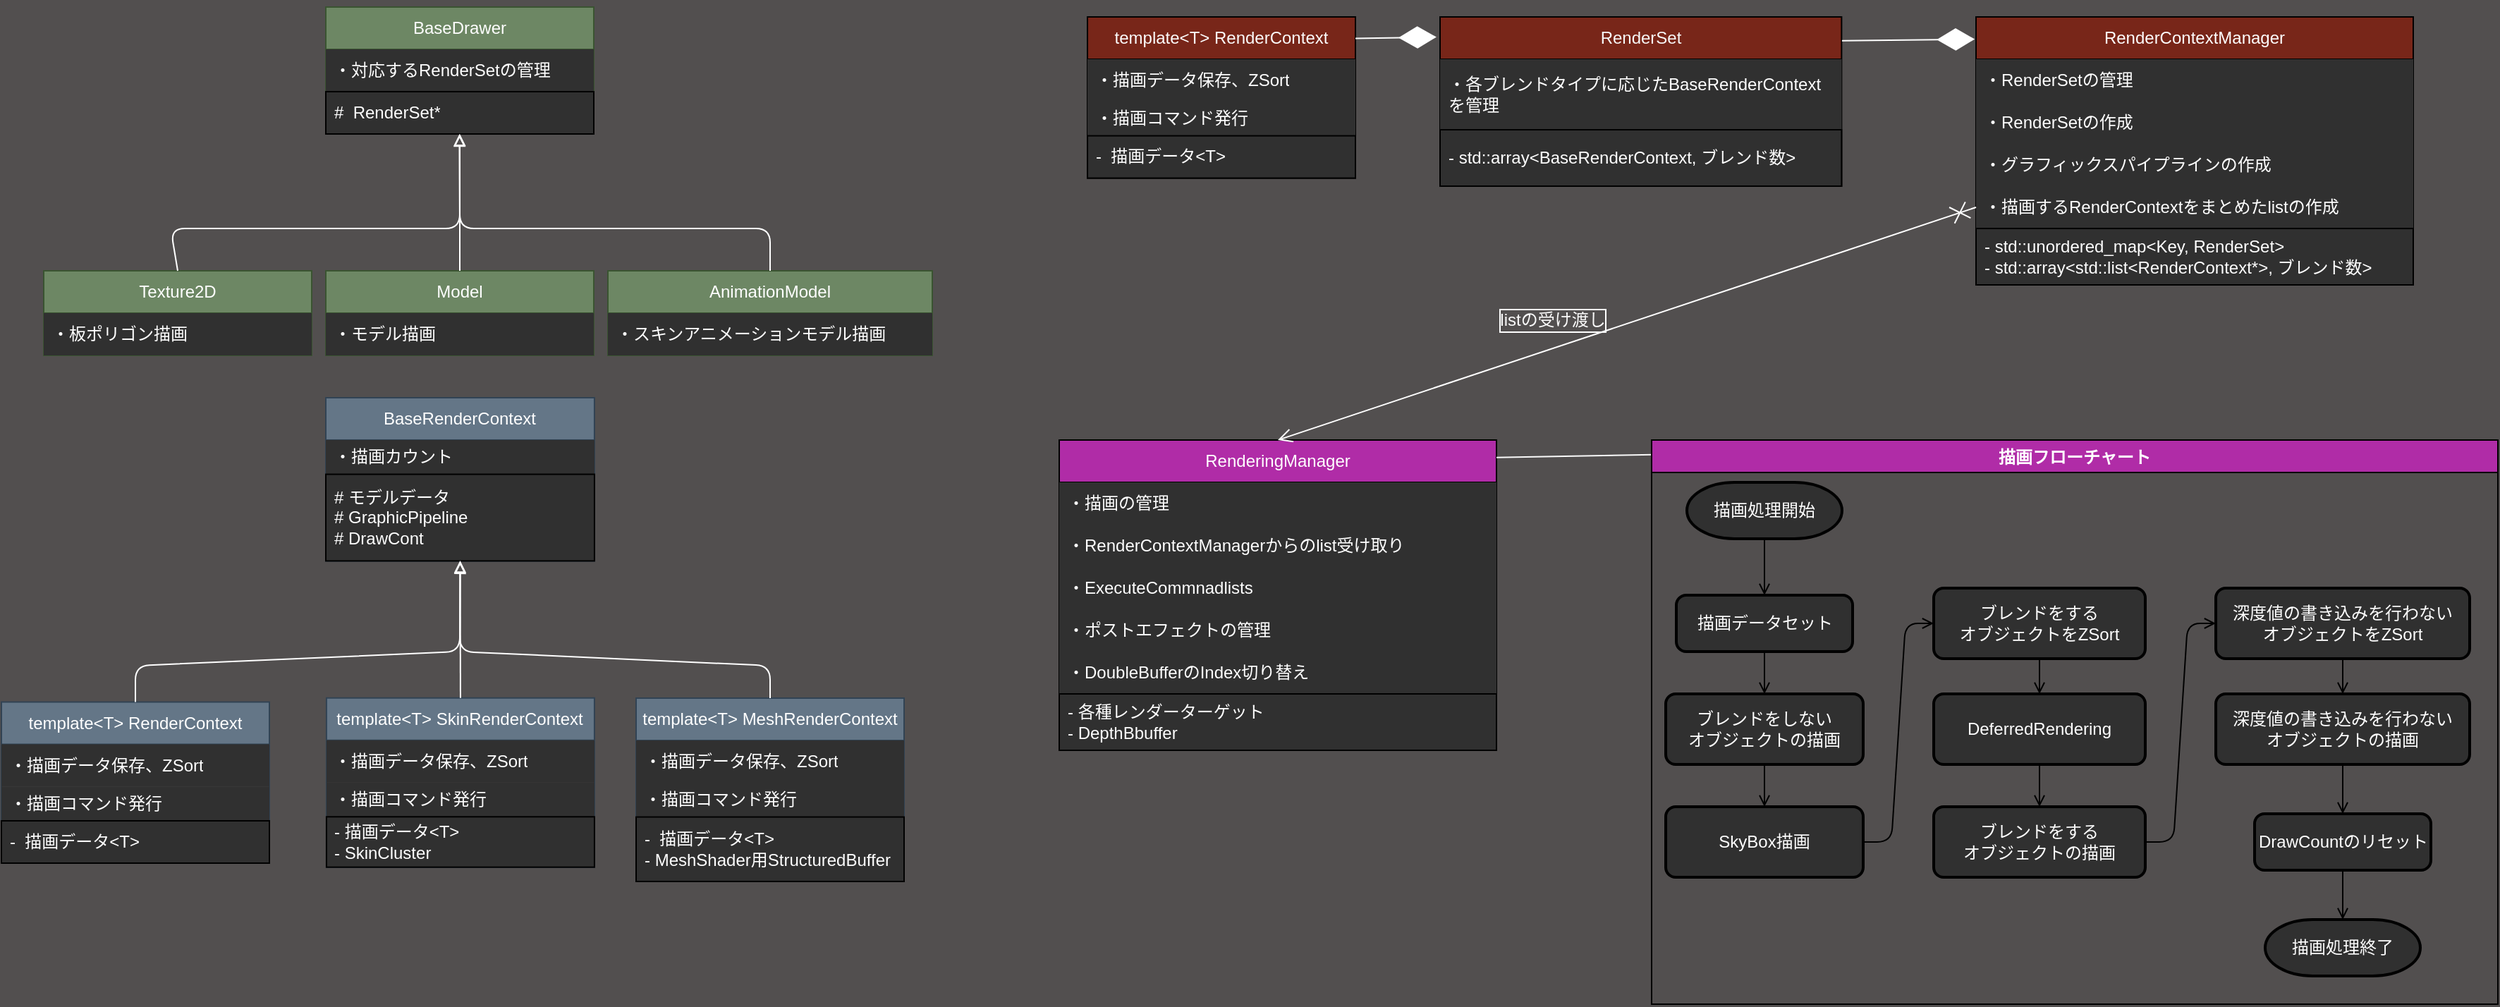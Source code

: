 <mxfile>
    <diagram id="uH7TFUyroTzwectZcCgI" name="ページ1">
        <mxGraphModel dx="2577" dy="1020" grid="0" gridSize="10" guides="1" tooltips="1" connect="1" arrows="1" fold="1" page="0" pageScale="1" pageWidth="827" pageHeight="1169" background="#524F4F" math="0" shadow="0">
            <root>
                <mxCell id="0"/>
                <mxCell id="1" parent="0"/>
                <mxCell id="24" value="" style="group;resizeWidth=0;resizeHeight=0;" parent="1" vertex="1" connectable="0">
                    <mxGeometry x="50" y="120" width="190" height="114" as="geometry"/>
                </mxCell>
                <object label="template&amp;lt;T&amp;gt; RenderContext" id="2">
                    <mxCell style="swimlane;fontStyle=0;childLayout=stackLayout;horizontal=1;startSize=30;horizontalStack=0;resizeParent=1;resizeParentMax=0;resizeLast=0;collapsible=1;marginBottom=0;whiteSpace=wrap;html=1;fillColor=#782619;fontColor=#FCFCFC;" parent="24" vertex="1">
                        <mxGeometry width="190" height="114.286" as="geometry"/>
                    </mxCell>
                </object>
                <mxCell id="3" value="・描画データ保存、ZSort" style="text;align=left;verticalAlign=middle;spacingLeft=4;spacingRight=4;overflow=hidden;points=[[0,0.5],[1,0.5]];portConstraint=eastwest;rotatable=0;whiteSpace=wrap;html=1;fillColor=#303030;fontColor=#FFFFFF;" parent="2" vertex="1">
                    <mxGeometry y="30" width="190" height="30" as="geometry"/>
                </mxCell>
                <mxCell id="44" value="・描画コマンド発行" style="text;align=left;verticalAlign=middle;spacingLeft=4;spacingRight=4;overflow=hidden;points=[[0,0.5],[1,0.5]];portConstraint=eastwest;rotatable=0;whiteSpace=wrap;html=1;fillColor=#303030;fontColor=#FFFFFF;" parent="2" vertex="1">
                    <mxGeometry y="60" width="190" height="24.286" as="geometry"/>
                </mxCell>
                <mxCell id="5" value="-&amp;nbsp; 描画データ&amp;lt;T&amp;gt;" style="text;align=left;verticalAlign=middle;spacingLeft=4;spacingRight=4;overflow=hidden;points=[[0,0.5],[1,0.5]];portConstraint=eastwest;rotatable=0;whiteSpace=wrap;html=1;strokeColor=default;fillColor=#303030;fontColor=#FFFFFF;" parent="2" vertex="1">
                    <mxGeometry y="84.286" width="190" height="30" as="geometry"/>
                </mxCell>
                <mxCell id="30" value="" style="group;" parent="1" vertex="1" connectable="0">
                    <mxGeometry x="680" y="120.0" width="310" height="190" as="geometry"/>
                </mxCell>
                <mxCell id="6" value="RenderContextManager" style="swimlane;fontStyle=0;childLayout=stackLayout;horizontal=1;startSize=30;horizontalStack=0;resizeParent=1;resizeParentMax=0;resizeLast=0;collapsible=1;marginBottom=0;whiteSpace=wrap;html=1;fillColor=#782619;fontColor=#FFFFFF;" parent="30" vertex="1">
                    <mxGeometry width="310" height="190" as="geometry"/>
                </mxCell>
                <mxCell id="7" value="・RenderSetの管理" style="text;align=left;verticalAlign=middle;spacingLeft=4;spacingRight=4;overflow=hidden;points=[[0,0.5],[1,0.5]];portConstraint=eastwest;rotatable=0;whiteSpace=wrap;html=1;fillColor=#303030;fontColor=#FFFFFF;" parent="6" vertex="1">
                    <mxGeometry y="30" width="310" height="30" as="geometry"/>
                </mxCell>
                <mxCell id="31" value="・RenderSetの作成" style="text;align=left;verticalAlign=middle;spacingLeft=4;spacingRight=4;overflow=hidden;points=[[0,0.5],[1,0.5]];portConstraint=eastwest;rotatable=0;whiteSpace=wrap;html=1;fillColor=#303030;fillStyle=auto;gradientColor=none;fontColor=#FFFFFF;" parent="6" vertex="1">
                    <mxGeometry y="60" width="310" height="30" as="geometry"/>
                </mxCell>
                <mxCell id="9" value="・グラフィックスパイプラインの作成" style="text;align=left;verticalAlign=middle;spacingLeft=4;spacingRight=4;overflow=hidden;points=[[0,0.5],[1,0.5]];portConstraint=eastwest;rotatable=0;whiteSpace=wrap;html=1;fillColor=#303030;fontColor=#FFFFFF;" parent="6" vertex="1">
                    <mxGeometry y="90" width="310" height="30" as="geometry"/>
                </mxCell>
                <mxCell id="8" value="・描画するRenderContextをまとめたlistの作成" style="text;align=left;verticalAlign=middle;spacingLeft=4;spacingRight=4;overflow=hidden;points=[[0,0.5],[1,0.5]];portConstraint=eastwest;rotatable=0;whiteSpace=wrap;html=1;fillColor=#303030;fontColor=#FFFFFF;" parent="6" vertex="1">
                    <mxGeometry y="120" width="310" height="30" as="geometry"/>
                </mxCell>
                <mxCell id="32" value="- std::unordered_map&amp;lt;Key, RenderSet&amp;gt;&lt;br&gt;- std::array&amp;lt;std::list&amp;lt;RenderContext*&amp;gt;, ブレンド数&amp;gt;" style="text;align=left;verticalAlign=middle;spacingLeft=4;spacingRight=4;overflow=hidden;points=[[0,0.5],[1,0.5]];portConstraint=eastwest;rotatable=0;whiteSpace=wrap;html=1;strokeColor=default;fillColor=#303030;fontColor=#FFFFFF;" parent="6" vertex="1">
                    <mxGeometry y="150" width="310" height="40" as="geometry"/>
                </mxCell>
                <mxCell id="49" value="" style="group;resizeWidth=0;resizeHeight=0;" parent="1" vertex="1" connectable="0">
                    <mxGeometry x="-490" y="390" width="190" height="116" as="geometry"/>
                </mxCell>
                <object label="BaseRenderContext" id="50">
                    <mxCell style="swimlane;fontStyle=0;childLayout=stackLayout;horizontal=1;startSize=30;horizontalStack=0;resizeParent=1;resizeParentMax=0;resizeLast=0;collapsible=1;marginBottom=0;whiteSpace=wrap;html=1;fillColor=#647687;fontColor=#ffffff;strokeColor=#314354;" parent="49" vertex="1">
                        <mxGeometry width="190.47" height="115.716" as="geometry"/>
                    </mxCell>
                </object>
                <mxCell id="52" value="・描画カウント" style="text;align=left;verticalAlign=middle;spacingLeft=4;spacingRight=4;overflow=hidden;points=[[0,0.5],[1,0.5]];portConstraint=eastwest;rotatable=0;whiteSpace=wrap;html=1;fillColor=#303030;fontColor=#FFFFFF;" parent="50" vertex="1">
                    <mxGeometry y="30" width="190.47" height="24.286" as="geometry"/>
                </mxCell>
                <mxCell id="54" value="# モデルデータ&lt;br&gt;# GraphicPipeline&lt;br&gt;# DrawCont" style="text;align=left;verticalAlign=middle;spacingLeft=4;spacingRight=4;overflow=hidden;points=[[0,0.5],[1,0.5]];portConstraint=eastwest;rotatable=0;whiteSpace=wrap;html=1;fillColor=#303030;fontColor=#FFFFFF;strokeColor=default;" parent="50" vertex="1">
                    <mxGeometry y="54.286" width="190.47" height="61.43" as="geometry"/>
                </mxCell>
                <object label="template&amp;lt;T&amp;gt; RenderContext" id="59">
                    <mxCell style="swimlane;fontStyle=0;childLayout=stackLayout;horizontal=1;startSize=30;horizontalStack=0;resizeParent=1;resizeParentMax=0;resizeLast=0;collapsible=1;marginBottom=0;whiteSpace=wrap;html=1;fillColor=#647687;fontColor=#ffffff;strokeColor=#314354;" parent="1" vertex="1">
                        <mxGeometry x="-720" y="605.71" width="190" height="114.286" as="geometry"/>
                    </mxCell>
                </object>
                <mxCell id="60" value="・描画データ保存、ZSort" style="text;align=left;verticalAlign=middle;spacingLeft=4;spacingRight=4;overflow=hidden;points=[[0,0.5],[1,0.5]];portConstraint=eastwest;rotatable=0;whiteSpace=wrap;html=1;fillColor=#303030;fontColor=#FFFFFF;" parent="59" vertex="1">
                    <mxGeometry y="30" width="190" height="30" as="geometry"/>
                </mxCell>
                <mxCell id="61" value="・描画コマンド発行" style="text;align=left;verticalAlign=middle;spacingLeft=4;spacingRight=4;overflow=hidden;points=[[0,0.5],[1,0.5]];portConstraint=eastwest;rotatable=0;whiteSpace=wrap;html=1;fillColor=#303030;fontColor=#FFFFFF;" parent="59" vertex="1">
                    <mxGeometry y="60" width="190" height="24.286" as="geometry"/>
                </mxCell>
                <mxCell id="62" value="-&amp;nbsp; 描画データ&amp;lt;T&amp;gt;" style="text;align=left;verticalAlign=middle;spacingLeft=4;spacingRight=4;overflow=hidden;points=[[0,0.5],[1,0.5]];portConstraint=eastwest;rotatable=0;whiteSpace=wrap;html=1;fillColor=#303030;fontColor=#FFFFFF;strokeColor=default;" parent="59" vertex="1">
                    <mxGeometry y="84.286" width="190" height="30" as="geometry"/>
                </mxCell>
                <object label="template&amp;lt;T&amp;gt; SkinRenderContext" id="63">
                    <mxCell style="swimlane;fontStyle=0;childLayout=stackLayout;horizontal=1;startSize=30;horizontalStack=0;resizeParent=1;resizeParentMax=0;resizeLast=0;collapsible=1;marginBottom=0;whiteSpace=wrap;html=1;fillColor=#647687;fontColor=#ffffff;strokeColor=#314354;" parent="1" vertex="1">
                        <mxGeometry x="-489.53" y="602.86" width="190" height="119.996" as="geometry"/>
                    </mxCell>
                </object>
                <mxCell id="64" value="・描画データ保存、ZSort" style="text;align=left;verticalAlign=middle;spacingLeft=4;spacingRight=4;overflow=hidden;points=[[0,0.5],[1,0.5]];portConstraint=eastwest;rotatable=0;whiteSpace=wrap;html=1;fillColor=#303030;fontColor=#FFFFFF;" parent="63" vertex="1">
                    <mxGeometry y="30" width="190" height="30" as="geometry"/>
                </mxCell>
                <mxCell id="65" value="・描画コマンド発行" style="text;align=left;verticalAlign=middle;spacingLeft=4;spacingRight=4;overflow=hidden;points=[[0,0.5],[1,0.5]];portConstraint=eastwest;rotatable=0;whiteSpace=wrap;html=1;fillColor=#303030;fontColor=#FFFFFF;" parent="63" vertex="1">
                    <mxGeometry y="60" width="190" height="24.286" as="geometry"/>
                </mxCell>
                <mxCell id="66" value="- 描画データ&amp;lt;T&amp;gt;&lt;br&gt;-&amp;nbsp;SkinCluster" style="text;align=left;verticalAlign=middle;spacingLeft=4;spacingRight=4;overflow=hidden;points=[[0,0.5],[1,0.5]];portConstraint=eastwest;rotatable=0;whiteSpace=wrap;html=1;fillColor=#303030;fontColor=#FFFFFF;strokeColor=default;" parent="63" vertex="1">
                    <mxGeometry y="84.286" width="190" height="35.71" as="geometry"/>
                </mxCell>
                <object label="template&amp;lt;T&amp;gt; MeshRenderContext" id="67">
                    <mxCell style="swimlane;fontStyle=0;childLayout=stackLayout;horizontal=1;startSize=30;horizontalStack=0;resizeParent=1;resizeParentMax=0;resizeLast=0;collapsible=1;marginBottom=0;whiteSpace=wrap;html=1;fillColor=#647687;fontColor=#ffffff;strokeColor=#314354;" parent="1" vertex="1">
                        <mxGeometry x="-270" y="603" width="190" height="129.996" as="geometry"/>
                    </mxCell>
                </object>
                <mxCell id="68" value="・描画データ保存、ZSort" style="text;align=left;verticalAlign=middle;spacingLeft=4;spacingRight=4;overflow=hidden;points=[[0,0.5],[1,0.5]];portConstraint=eastwest;rotatable=0;whiteSpace=wrap;html=1;fillColor=#303030;fontColor=#FFFFFF;" parent="67" vertex="1">
                    <mxGeometry y="30" width="190" height="30" as="geometry"/>
                </mxCell>
                <mxCell id="69" value="・描画コマンド発行" style="text;align=left;verticalAlign=middle;spacingLeft=4;spacingRight=4;overflow=hidden;points=[[0,0.5],[1,0.5]];portConstraint=eastwest;rotatable=0;whiteSpace=wrap;html=1;fillColor=#303030;fontColor=#FFFFFF;" parent="67" vertex="1">
                    <mxGeometry y="60" width="190" height="24.286" as="geometry"/>
                </mxCell>
                <mxCell id="70" value="-&amp;nbsp; 描画データ&amp;lt;T&amp;gt;&lt;br&gt;- MeshShader用StructuredBuffer" style="text;align=left;verticalAlign=middle;spacingLeft=4;spacingRight=4;overflow=hidden;points=[[0,0.5],[1,0.5]];portConstraint=eastwest;rotatable=0;whiteSpace=wrap;html=1;fillColor=#303030;fontColor=#FFFFFF;gradientColor=none;strokeColor=default;" parent="67" vertex="1">
                    <mxGeometry y="84.286" width="190" height="45.71" as="geometry"/>
                </mxCell>
                <mxCell id="85" value="" style="group;resizeWidth=0;resizeHeight=0;" parent="1" vertex="1" connectable="0">
                    <mxGeometry x="-490" y="113" width="190" height="90" as="geometry"/>
                </mxCell>
                <object label="BaseDrawer" id="86">
                    <mxCell style="swimlane;fontStyle=0;childLayout=stackLayout;horizontal=1;startSize=30;horizontalStack=0;resizeParent=1;resizeParentMax=0;resizeLast=0;collapsible=1;marginBottom=0;whiteSpace=wrap;html=1;fillColor=#6d8764;fontColor=#ffffff;strokeColor=#3A5431;" parent="85" vertex="1">
                        <mxGeometry width="190" height="90" as="geometry"/>
                    </mxCell>
                </object>
                <mxCell id="87" value="・対応するRenderSetの管理" style="text;align=left;verticalAlign=middle;spacingLeft=4;spacingRight=4;overflow=hidden;points=[[0,0.5],[1,0.5]];portConstraint=eastwest;rotatable=0;whiteSpace=wrap;html=1;fillColor=#303030;fontColor=#FFFFFF;" parent="86" vertex="1">
                    <mxGeometry y="30" width="190" height="30" as="geometry"/>
                </mxCell>
                <mxCell id="89" value="#&amp;nbsp; RenderSet*" style="text;align=left;verticalAlign=middle;spacingLeft=4;spacingRight=4;overflow=hidden;points=[[0,0.5],[1,0.5]];portConstraint=eastwest;rotatable=0;whiteSpace=wrap;html=1;fillColor=#303030;fontColor=#FFFFFF;strokeColor=default;" parent="86" vertex="1">
                    <mxGeometry y="60" width="190" height="30" as="geometry"/>
                </mxCell>
                <mxCell id="90" value="" style="group;resizeWidth=0;resizeHeight=0;" parent="1" vertex="1" connectable="0">
                    <mxGeometry x="-690" y="300" width="190" height="60" as="geometry"/>
                </mxCell>
                <object label="Texture2D" id="91">
                    <mxCell style="swimlane;fontStyle=0;childLayout=stackLayout;horizontal=1;startSize=30;horizontalStack=0;resizeParent=1;resizeParentMax=0;resizeLast=0;collapsible=1;marginBottom=0;whiteSpace=wrap;html=1;fillColor=#6d8764;fontColor=#ffffff;strokeColor=#3A5431;" parent="90" vertex="1">
                        <mxGeometry width="190" height="60" as="geometry"/>
                    </mxCell>
                </object>
                <mxCell id="92" value="・板ポリゴン描画" style="text;align=left;verticalAlign=middle;spacingLeft=4;spacingRight=4;overflow=hidden;points=[[0,0.5],[1,0.5]];portConstraint=eastwest;rotatable=0;whiteSpace=wrap;html=1;fillColor=#303030;fontColor=#FFFFFF;" parent="91" vertex="1">
                    <mxGeometry y="30" width="190" height="30" as="geometry"/>
                </mxCell>
                <mxCell id="95" value="" style="group;resizeWidth=0;resizeHeight=0;" parent="1" vertex="1" connectable="0">
                    <mxGeometry x="-490" y="300" width="190" height="60" as="geometry"/>
                </mxCell>
                <object label="Model" id="96">
                    <mxCell style="swimlane;fontStyle=0;childLayout=stackLayout;horizontal=1;startSize=30;horizontalStack=0;resizeParent=1;resizeParentMax=0;resizeLast=0;collapsible=1;marginBottom=0;whiteSpace=wrap;html=1;fillColor=#6d8764;fontColor=#ffffff;strokeColor=#3A5431;" parent="95" vertex="1">
                        <mxGeometry width="190" height="60" as="geometry"/>
                    </mxCell>
                </object>
                <mxCell id="97" value="・モデル描画" style="text;align=left;verticalAlign=middle;spacingLeft=4;spacingRight=4;overflow=hidden;points=[[0,0.5],[1,0.5]];portConstraint=eastwest;rotatable=0;whiteSpace=wrap;html=1;fillColor=#303030;fontColor=#FFFFFF;" parent="96" vertex="1">
                    <mxGeometry y="30" width="190" height="30" as="geometry"/>
                </mxCell>
                <mxCell id="98" value="" style="group;resizeWidth=0;resizeHeight=0;" parent="1" vertex="1" connectable="0">
                    <mxGeometry x="-290" y="300" width="230" height="60" as="geometry"/>
                </mxCell>
                <object label="AnimationModel" id="99">
                    <mxCell style="swimlane;fontStyle=0;childLayout=stackLayout;horizontal=1;startSize=30;horizontalStack=0;resizeParent=1;resizeParentMax=0;resizeLast=0;collapsible=1;marginBottom=0;whiteSpace=wrap;html=1;fillColor=#6d8764;fontColor=#ffffff;strokeColor=#3A5431;" parent="98" vertex="1">
                        <mxGeometry width="230" height="60" as="geometry"/>
                    </mxCell>
                </object>
                <mxCell id="100" value="・スキンアニメーションモデル描画" style="text;align=left;verticalAlign=middle;spacingLeft=4;spacingRight=4;overflow=hidden;points=[[0,0.5],[1,0.5]];portConstraint=eastwest;rotatable=0;whiteSpace=wrap;html=1;fillColor=#303030;fontColor=#FFFFFF;" parent="99" vertex="1">
                    <mxGeometry y="30" width="230" height="30" as="geometry"/>
                </mxCell>
                <mxCell id="110" value="" style="edgeStyle=none;html=1;endArrow=block;endFill=0;entryX=0.499;entryY=1;entryDx=0;entryDy=0;exitX=0.5;exitY=0;exitDx=0;exitDy=0;entryPerimeter=0;fontColor=#F0F0F0;strokeColor=#FFFFFF;" parent="1" source="99" target="89" edge="1">
                    <mxGeometry relative="1" as="geometry">
                        <mxPoint x="-310" y="312.86" as="sourcePoint"/>
                        <mxPoint x="-310" y="215.86" as="targetPoint"/>
                        <Array as="points">
                            <mxPoint x="-175" y="270"/>
                            <mxPoint x="-395" y="270"/>
                        </Array>
                    </mxGeometry>
                </mxCell>
                <mxCell id="107" value="" style="edgeStyle=none;html=1;endArrow=block;endFill=0;exitX=0.5;exitY=0;exitDx=0;exitDy=0;fontColor=#F0F0F0;strokeColor=#FFFFFF;" parent="1" source="96" target="86" edge="1">
                    <mxGeometry relative="1" as="geometry"/>
                </mxCell>
                <mxCell id="109" value="" style="edgeStyle=none;html=1;endArrow=block;endFill=0;entryX=0.499;entryY=1.016;entryDx=0;entryDy=0;exitX=0.5;exitY=0;exitDx=0;exitDy=0;entryPerimeter=0;fontColor=#F0F0F0;strokeColor=#FFFFFF;" parent="1" source="91" target="89" edge="1">
                    <mxGeometry relative="1" as="geometry">
                        <mxPoint x="-385" y="310.0" as="sourcePoint"/>
                        <mxPoint x="-385" y="213" as="targetPoint"/>
                        <Array as="points">
                            <mxPoint x="-600" y="270"/>
                            <mxPoint x="-395" y="270"/>
                        </Array>
                    </mxGeometry>
                </mxCell>
                <mxCell id="111" value="" style="endArrow=block;html=1;exitX=0.5;exitY=0;exitDx=0;exitDy=0;entryX=0.5;entryY=0.996;entryDx=0;entryDy=0;entryPerimeter=0;endFill=0;fontColor=#F0F0F0;strokeColor=#FCFCFC;" parent="1" source="63" target="54" edge="1">
                    <mxGeometry width="50" height="50" relative="1" as="geometry">
                        <mxPoint x="-350" y="530" as="sourcePoint"/>
                        <mxPoint x="-400" y="580" as="targetPoint"/>
                    </mxGeometry>
                </mxCell>
                <mxCell id="113" value="" style="endArrow=block;html=1;exitX=0.5;exitY=0;exitDx=0;exitDy=0;entryX=0.5;entryY=1.004;entryDx=0;entryDy=0;entryPerimeter=0;endFill=0;fontColor=#F0F0F0;strokeColor=#FFFFFF;" parent="1" source="67" target="54" edge="1">
                    <mxGeometry width="50" height="50" relative="1" as="geometry">
                        <mxPoint x="-384.53" y="612.86" as="sourcePoint"/>
                        <mxPoint x="-384.765" y="515.47" as="targetPoint"/>
                        <Array as="points">
                            <mxPoint x="-175" y="580"/>
                            <mxPoint x="-395" y="570"/>
                        </Array>
                    </mxGeometry>
                </mxCell>
                <mxCell id="114" value="" style="endArrow=block;html=1;exitX=0.5;exitY=0;exitDx=0;exitDy=0;entryX=0.5;entryY=1.012;entryDx=0;entryDy=0;entryPerimeter=0;endFill=0;fontColor=#F0F0F0;strokeColor=#FFFFFF;" parent="1" source="59" target="54" edge="1">
                    <mxGeometry width="50" height="50" relative="1" as="geometry">
                        <mxPoint x="-374.53" y="622.86" as="sourcePoint"/>
                        <mxPoint x="-374.765" y="525.47" as="targetPoint"/>
                        <Array as="points">
                            <mxPoint x="-625" y="580"/>
                            <mxPoint x="-395" y="570"/>
                        </Array>
                    </mxGeometry>
                </mxCell>
                <mxCell id="115" value="" style="group;fontColor=#FFFFFF;" parent="1" vertex="1" connectable="0">
                    <mxGeometry x="30" y="420" width="310" height="220" as="geometry"/>
                </mxCell>
                <mxCell id="116" value="RenderingManager" style="swimlane;fontStyle=0;childLayout=stackLayout;horizontal=1;startSize=30;horizontalStack=0;resizeParent=1;resizeParentMax=0;resizeLast=0;collapsible=1;marginBottom=0;whiteSpace=wrap;html=1;fillColor=#B02CA7;fontColor=#FFFFFF;" parent="115" vertex="1">
                    <mxGeometry width="310" height="220" as="geometry"/>
                </mxCell>
                <mxCell id="117" value="・描画の管理" style="text;align=left;verticalAlign=middle;spacingLeft=4;spacingRight=4;overflow=hidden;points=[[0,0.5],[1,0.5]];portConstraint=eastwest;rotatable=0;whiteSpace=wrap;html=1;fillColor=#303030;fontColor=#FFFFFF;" parent="116" vertex="1">
                    <mxGeometry y="30" width="310" height="30" as="geometry"/>
                </mxCell>
                <mxCell id="118" value="・RenderContextManagerからのlist受け取り" style="text;align=left;verticalAlign=middle;spacingLeft=4;spacingRight=4;overflow=hidden;points=[[0,0.5],[1,0.5]];portConstraint=eastwest;rotatable=0;whiteSpace=wrap;html=1;fillColor=#303030;fontColor=#FFFFFF;" parent="116" vertex="1">
                    <mxGeometry y="60" width="310" height="30" as="geometry"/>
                </mxCell>
                <mxCell id="119" value="・ExecuteCommnadlists" style="text;align=left;verticalAlign=middle;spacingLeft=4;spacingRight=4;overflow=hidden;points=[[0,0.5],[1,0.5]];portConstraint=eastwest;rotatable=0;whiteSpace=wrap;html=1;fillColor=#303030;fontColor=#FFFFFF;" parent="116" vertex="1">
                    <mxGeometry y="90" width="310" height="30" as="geometry"/>
                </mxCell>
                <mxCell id="123" value="・ポストエフェクトの管理" style="text;align=left;verticalAlign=middle;spacingLeft=4;spacingRight=4;overflow=hidden;points=[[0,0.5],[1,0.5]];portConstraint=eastwest;rotatable=0;whiteSpace=wrap;html=1;fillColor=#303030;fontColor=#FFFFFF;" parent="116" vertex="1">
                    <mxGeometry y="120" width="310" height="30" as="geometry"/>
                </mxCell>
                <mxCell id="120" value="・DoubleBufferのIndex切り替え" style="text;align=left;verticalAlign=middle;spacingLeft=4;spacingRight=4;overflow=hidden;points=[[0,0.5],[1,0.5]];portConstraint=eastwest;rotatable=0;whiteSpace=wrap;html=1;fillColor=#303030;fontColor=#FFFFFF;" parent="116" vertex="1">
                    <mxGeometry y="150" width="310" height="30" as="geometry"/>
                </mxCell>
                <mxCell id="121" value="- 各種レンダーターゲット&lt;br&gt;- DepthBbuffer" style="text;align=left;verticalAlign=middle;spacingLeft=4;spacingRight=4;overflow=hidden;points=[[0,0.5],[1,0.5]];portConstraint=eastwest;rotatable=0;whiteSpace=wrap;html=1;strokeColor=default;fillColor=#303030;fontColor=#FFFFFF;" parent="116" vertex="1">
                    <mxGeometry y="180" width="310" height="40" as="geometry"/>
                </mxCell>
                <mxCell id="28" value="" style="group;" parent="1" vertex="1" connectable="0">
                    <mxGeometry x="300" y="120.0" width="285" height="120" as="geometry"/>
                </mxCell>
                <mxCell id="10" value="RenderSet" style="swimlane;fontStyle=0;childLayout=stackLayout;horizontal=1;startSize=30;horizontalStack=0;resizeParent=1;resizeParentMax=0;resizeLast=0;collapsible=1;marginBottom=0;whiteSpace=wrap;html=1;fillColor=#782619;fontColor=#F7F7F7;" parent="28" vertex="1">
                    <mxGeometry width="284.68" height="120" as="geometry"/>
                </mxCell>
                <mxCell id="11" value="・各ブレンドタイプに応じたBaseRenderContextを管理" style="text;align=left;verticalAlign=middle;spacingLeft=4;spacingRight=4;overflow=hidden;points=[[0,0.5],[1,0.5]];portConstraint=eastwest;rotatable=0;whiteSpace=wrap;html=1;fillColor=#303030;fontColor=#FFFFFF;" parent="10" vertex="1">
                    <mxGeometry y="30" width="284.68" height="50" as="geometry"/>
                </mxCell>
                <mxCell id="33" value="- std::array&amp;lt;BaseRenderContext, ブレンド数&amp;gt;" style="text;align=left;verticalAlign=middle;spacingLeft=4;spacingRight=4;overflow=hidden;points=[[0,0.5],[1,0.5]];portConstraint=eastwest;rotatable=0;whiteSpace=wrap;html=1;strokeColor=default;fillColor=#303030;fontColor=#FFFFFF;" parent="10" vertex="1">
                    <mxGeometry y="80" width="284.68" height="40" as="geometry"/>
                </mxCell>
                <mxCell id="151" value="listの受け渡し" style="text;html=1;align=center;verticalAlign=middle;whiteSpace=wrap;rounded=0;labelBackgroundColor=none;labelBorderColor=#FFFFFF;fontColor=#FAFAFA;" parent="1" vertex="1">
                    <mxGeometry x="320" y="320" width="120" height="30" as="geometry"/>
                </mxCell>
                <mxCell id="152" value="" style="endArrow=none;html=1;exitX=1;exitY=0.056;exitDx=0;exitDy=0;exitPerimeter=0;entryX=0.001;entryY=0.026;entryDx=0;entryDy=0;entryPerimeter=0;fontColor=#F0F0F0;strokeColor=#FAFAFA;" parent="1" source="116" target="179" edge="1">
                    <mxGeometry width="50" height="50" relative="1" as="geometry">
                        <mxPoint x="410" y="590" as="sourcePoint"/>
                        <mxPoint x="567" y="430" as="targetPoint"/>
                    </mxGeometry>
                </mxCell>
                <mxCell id="179" value="描画フローチャート" style="swimlane;fillColor=#B02CA7;fontColor=#FFFFFF;" parent="1" vertex="1">
                    <mxGeometry x="450" y="420" width="600" height="400" as="geometry"/>
                </mxCell>
                <mxCell id="197" style="edgeStyle=none;html=1;entryX=0.5;entryY=0;entryDx=0;entryDy=0;startArrow=none;startFill=0;endArrow=open;endFill=0;fontColor=#F0F0F0;" parent="179" source="185" target="186" edge="1">
                    <mxGeometry relative="1" as="geometry"/>
                </mxCell>
                <mxCell id="185" value="描画処理開始" style="strokeWidth=2;html=1;shape=mxgraph.flowchart.terminator;whiteSpace=wrap;fillColor=#303030;fontColor=#FFFFFF;" parent="179" vertex="1">
                    <mxGeometry x="25" y="30" width="110" height="40" as="geometry"/>
                </mxCell>
                <mxCell id="198" style="edgeStyle=none;html=1;entryX=0.5;entryY=0;entryDx=0;entryDy=0;startArrow=none;startFill=0;endArrow=open;endFill=0;fontColor=#F0F0F0;" parent="179" source="186" target="187" edge="1">
                    <mxGeometry relative="1" as="geometry"/>
                </mxCell>
                <mxCell id="186" value="描画データセット" style="rounded=1;whiteSpace=wrap;html=1;absoluteArcSize=1;arcSize=14;strokeWidth=2;fillColor=#303030;fontColor=#FFFFFF;" parent="179" vertex="1">
                    <mxGeometry x="17.5" y="110" width="125" height="40" as="geometry"/>
                </mxCell>
                <mxCell id="199" style="edgeStyle=none;html=1;entryX=0.5;entryY=0;entryDx=0;entryDy=0;startArrow=none;startFill=0;endArrow=open;endFill=0;fontColor=#F0F0F0;" parent="179" source="187" target="188" edge="1">
                    <mxGeometry relative="1" as="geometry"/>
                </mxCell>
                <mxCell id="187" value="ブレンドをしない&lt;br&gt;オブジェクトの描画" style="rounded=1;whiteSpace=wrap;html=1;absoluteArcSize=1;arcSize=14;strokeWidth=2;fillColor=#303030;fontColor=#FFFFFF;" parent="179" vertex="1">
                    <mxGeometry x="10" y="180" width="140" height="50" as="geometry"/>
                </mxCell>
                <mxCell id="202" style="edgeStyle=none;html=1;entryX=0;entryY=0.5;entryDx=0;entryDy=0;startArrow=none;startFill=0;endArrow=open;endFill=0;exitX=1;exitY=0.5;exitDx=0;exitDy=0;fontColor=#F0F0F0;" parent="179" source="188" target="189" edge="1">
                    <mxGeometry relative="1" as="geometry">
                        <Array as="points">
                            <mxPoint x="170" y="285"/>
                            <mxPoint x="180" y="130"/>
                        </Array>
                    </mxGeometry>
                </mxCell>
                <mxCell id="188" value="SkyBox描画" style="rounded=1;whiteSpace=wrap;html=1;absoluteArcSize=1;arcSize=14;strokeWidth=2;fillColor=#303030;fontColor=#FFFFFF;" parent="179" vertex="1">
                    <mxGeometry x="10" y="260" width="140" height="50" as="geometry"/>
                </mxCell>
                <mxCell id="203" style="edgeStyle=none;html=1;entryX=0.5;entryY=0;entryDx=0;entryDy=0;startArrow=none;startFill=0;endArrow=open;endFill=0;fontColor=#F0F0F0;" parent="179" source="189" target="190" edge="1">
                    <mxGeometry relative="1" as="geometry"/>
                </mxCell>
                <mxCell id="189" value="ブレンドをする&lt;br&gt;オブジェクトをZSort" style="rounded=1;whiteSpace=wrap;html=1;absoluteArcSize=1;arcSize=14;strokeWidth=2;fillColor=#303030;fontColor=#FFFFFF;" parent="179" vertex="1">
                    <mxGeometry x="200" y="105" width="150" height="50" as="geometry"/>
                </mxCell>
                <mxCell id="204" style="edgeStyle=none;html=1;entryX=0.5;entryY=0;entryDx=0;entryDy=0;startArrow=none;startFill=0;endArrow=open;endFill=0;fontColor=#F0F0F0;" parent="179" source="190" target="191" edge="1">
                    <mxGeometry relative="1" as="geometry"/>
                </mxCell>
                <mxCell id="190" value="DeferredRendering" style="rounded=1;whiteSpace=wrap;html=1;absoluteArcSize=1;arcSize=14;strokeWidth=2;fillColor=#303030;fontColor=#FFFFFF;" parent="179" vertex="1">
                    <mxGeometry x="200" y="180" width="150" height="50" as="geometry"/>
                </mxCell>
                <mxCell id="205" style="edgeStyle=none;html=1;entryX=0;entryY=0.5;entryDx=0;entryDy=0;startArrow=none;startFill=0;endArrow=open;endFill=0;exitX=1;exitY=0.5;exitDx=0;exitDy=0;fontColor=#F0F0F0;" parent="179" source="191" target="192" edge="1">
                    <mxGeometry relative="1" as="geometry">
                        <Array as="points">
                            <mxPoint x="370" y="285"/>
                            <mxPoint x="380" y="130"/>
                        </Array>
                    </mxGeometry>
                </mxCell>
                <mxCell id="191" value="ブレンドをする&lt;br&gt;オブジェクトの描画" style="rounded=1;whiteSpace=wrap;html=1;absoluteArcSize=1;arcSize=14;strokeWidth=2;fillColor=#303030;fontColor=#FFFFFF;" parent="179" vertex="1">
                    <mxGeometry x="200" y="260" width="150" height="50" as="geometry"/>
                </mxCell>
                <mxCell id="206" style="edgeStyle=none;html=1;entryX=0.5;entryY=0;entryDx=0;entryDy=0;startArrow=none;startFill=0;endArrow=open;endFill=0;fontColor=#F0F0F0;" parent="179" source="192" target="193" edge="1">
                    <mxGeometry relative="1" as="geometry"/>
                </mxCell>
                <mxCell id="192" value="深度値の書き込みを行わない&lt;br&gt;オブジェクトをZSort" style="rounded=1;whiteSpace=wrap;html=1;absoluteArcSize=1;arcSize=14;strokeWidth=2;fillColor=#303030;fontColor=#FFFFFF;" parent="179" vertex="1">
                    <mxGeometry x="400" y="105" width="180" height="50" as="geometry"/>
                </mxCell>
                <mxCell id="207" style="edgeStyle=none;html=1;entryX=0.5;entryY=0;entryDx=0;entryDy=0;startArrow=none;startFill=0;endArrow=open;endFill=0;fontColor=#F0F0F0;" parent="179" source="193" target="194" edge="1">
                    <mxGeometry relative="1" as="geometry"/>
                </mxCell>
                <mxCell id="193" value="深度値の書き込みを行わない&lt;br&gt;オブジェクトの描画" style="rounded=1;whiteSpace=wrap;html=1;absoluteArcSize=1;arcSize=14;strokeWidth=2;fillColor=#303030;fontColor=#FFFFFF;" parent="179" vertex="1">
                    <mxGeometry x="400" y="180" width="180" height="50" as="geometry"/>
                </mxCell>
                <mxCell id="208" style="edgeStyle=none;html=1;entryX=0.5;entryY=0;entryDx=0;entryDy=0;entryPerimeter=0;startArrow=none;startFill=0;endArrow=open;endFill=0;fontColor=#F0F0F0;" parent="179" source="194" target="195" edge="1">
                    <mxGeometry relative="1" as="geometry"/>
                </mxCell>
                <mxCell id="194" value="DrawCountのリセット" style="rounded=1;whiteSpace=wrap;html=1;absoluteArcSize=1;arcSize=14;strokeWidth=2;fillColor=#303030;fontColor=#FFFFFF;" parent="179" vertex="1">
                    <mxGeometry x="427.5" y="265" width="125" height="40" as="geometry"/>
                </mxCell>
                <mxCell id="195" value="描画処理終了" style="strokeWidth=2;html=1;shape=mxgraph.flowchart.terminator;whiteSpace=wrap;fillColor=#303030;fontColor=#FFFFFF;" parent="179" vertex="1">
                    <mxGeometry x="435" y="340" width="110" height="40" as="geometry"/>
                </mxCell>
                <mxCell id="180" value="" style="endArrow=diamondThin;endFill=1;endSize=24;html=1;exitX=1;exitY=0.133;exitDx=0;exitDy=0;exitPerimeter=0;entryX=-0.009;entryY=0.119;entryDx=0;entryDy=0;entryPerimeter=0;fontColor=#F0F0F0;strokeColor=#FFFFFF;" parent="1" source="2" target="10" edge="1">
                    <mxGeometry width="160" relative="1" as="geometry">
                        <mxPoint x="360" y="470" as="sourcePoint"/>
                        <mxPoint x="400" y="350" as="targetPoint"/>
                    </mxGeometry>
                </mxCell>
                <mxCell id="181" value="" style="endArrow=diamondThin;endFill=1;endSize=24;html=1;exitX=1.001;exitY=0.141;exitDx=0;exitDy=0;exitPerimeter=0;entryX=-0.003;entryY=0.083;entryDx=0;entryDy=0;entryPerimeter=0;fontColor=#F0F0F0;strokeColor=#FFFFFF;" parent="1" source="10" target="6" edge="1">
                    <mxGeometry width="160" relative="1" as="geometry">
                        <mxPoint x="645" y="190.9" as="sourcePoint"/>
                        <mxPoint x="712.723" y="190.0" as="targetPoint"/>
                    </mxGeometry>
                </mxCell>
                <mxCell id="182" value="" style="endArrow=open;startArrow=cross;endFill=0;startFill=0;endSize=8;startSize=10;html=1;entryX=0.5;entryY=0;entryDx=0;entryDy=0;exitX=0;exitY=0.5;exitDx=0;exitDy=0;fontColor=#F0F0F0;strokeColor=#FFFFFF;" parent="1" source="8" target="116" edge="1">
                    <mxGeometry width="160" relative="1" as="geometry">
                        <mxPoint x="460" y="380" as="sourcePoint"/>
                        <mxPoint x="620" y="380" as="targetPoint"/>
                    </mxGeometry>
                </mxCell>
            </root>
        </mxGraphModel>
    </diagram>
</mxfile>
